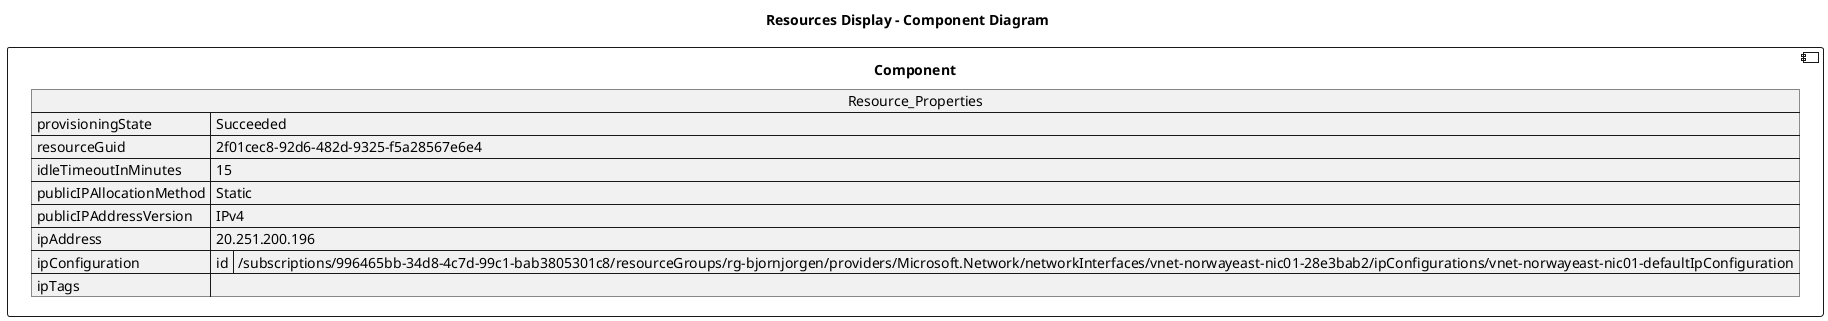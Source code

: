 @startuml

title Resources Display - Component Diagram

component Component {

json  Resource_Properties {
  "provisioningState": "Succeeded",
  "resourceGuid": "2f01cec8-92d6-482d-9325-f5a28567e6e4",
  "idleTimeoutInMinutes": 15,
  "publicIPAllocationMethod": "Static",
  "publicIPAddressVersion": "IPv4",
  "ipAddress": "20.251.200.196",
  "ipConfiguration": {
    "id": "/subscriptions/996465bb-34d8-4c7d-99c1-bab3805301c8/resourceGroups/rg-bjornjorgen/providers/Microsoft.Network/networkInterfaces/vnet-norwayeast-nic01-28e3bab2/ipConfigurations/vnet-norwayeast-nic01-defaultIpConfiguration"
  },
  "ipTags": []
}
}
@enduml
